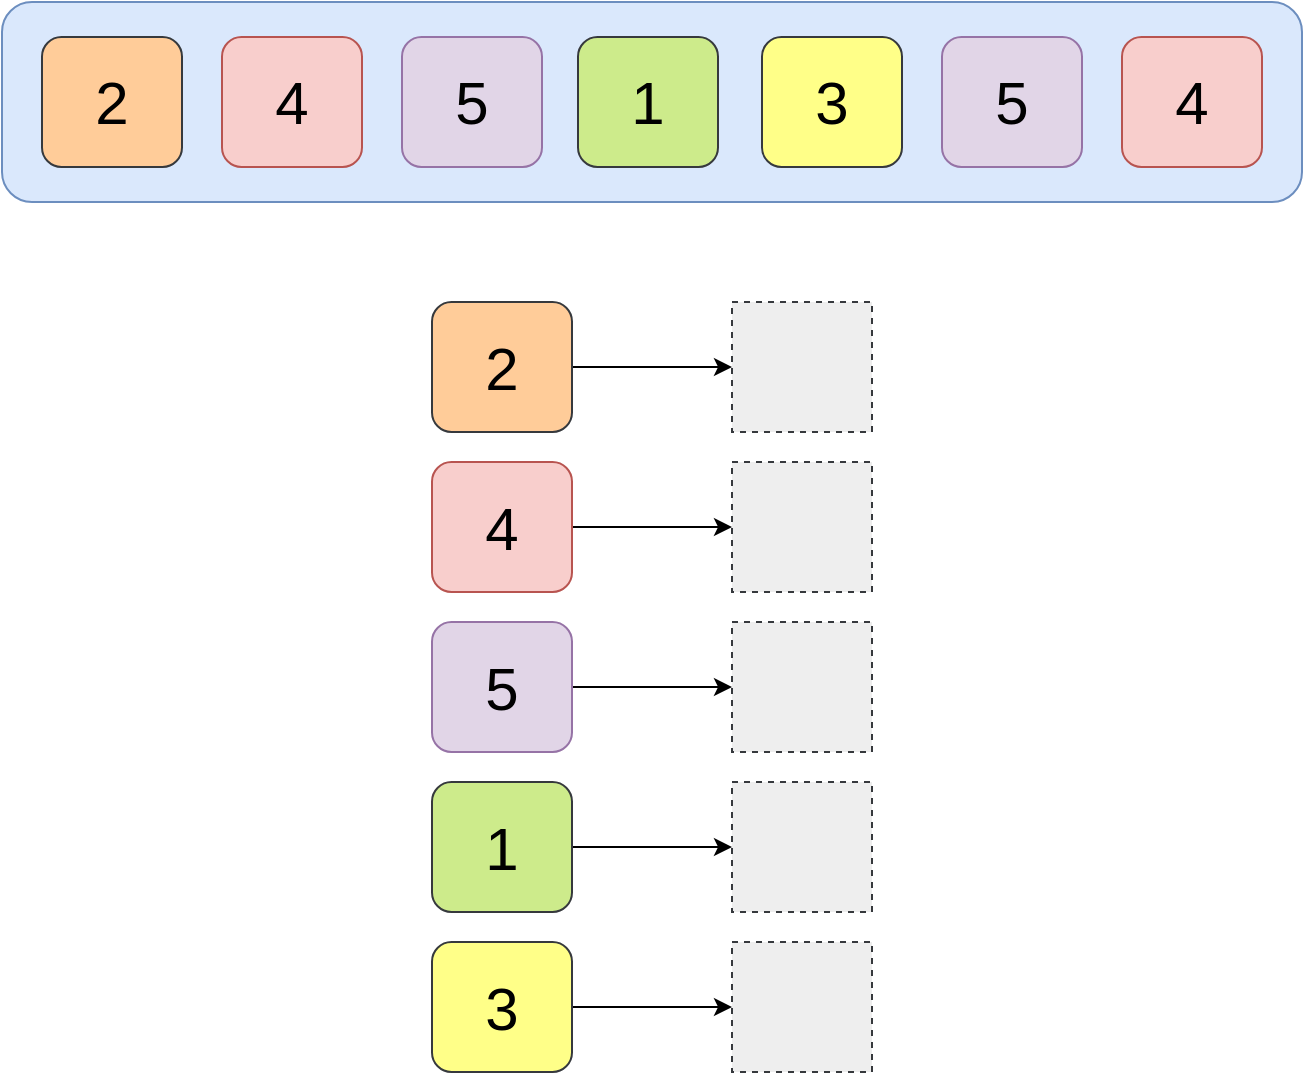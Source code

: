 <mxfile version="12.5.5" type="device"><diagram id="tXufgyyWB9b6YWiqJqKt" name="Page-1"><mxGraphModel dx="1320" dy="627" grid="1" gridSize="10" guides="1" tooltips="1" connect="1" arrows="1" fold="1" page="1" pageScale="1" pageWidth="827" pageHeight="1169" math="0" shadow="0"><root><mxCell id="0"/><mxCell id="1" parent="0"/><mxCell id="5yYqeO9Ygg4pYhTFfgu5-1" value="" style="rounded=1;whiteSpace=wrap;html=1;fillColor=#dae8fc;strokeColor=#6c8ebf;fontSize=15;" vertex="1" parent="1"><mxGeometry x="90" y="80" width="650" height="100" as="geometry"/></mxCell><mxCell id="5yYqeO9Ygg4pYhTFfgu5-3" value="2" style="rounded=1;whiteSpace=wrap;html=1;fontSize=30;fillColor=#ffcc99;strokeColor=#36393d;" vertex="1" parent="1"><mxGeometry x="110" y="97.5" width="70" height="65" as="geometry"/></mxCell><mxCell id="5yYqeO9Ygg4pYhTFfgu5-7" value="4" style="rounded=1;whiteSpace=wrap;html=1;fillColor=#f8cecc;strokeColor=#b85450;fontSize=30;" vertex="1" parent="1"><mxGeometry x="200" y="97.5" width="70" height="65" as="geometry"/></mxCell><mxCell id="5yYqeO9Ygg4pYhTFfgu5-8" value="5" style="rounded=1;whiteSpace=wrap;html=1;fillColor=#e1d5e7;strokeColor=#9673a6;fontSize=30;" vertex="1" parent="1"><mxGeometry x="290" y="97.5" width="70" height="65" as="geometry"/></mxCell><mxCell id="5yYqeO9Ygg4pYhTFfgu5-9" value="1" style="rounded=1;whiteSpace=wrap;html=1;fillColor=#cdeb8b;strokeColor=#36393d;fontSize=30;" vertex="1" parent="1"><mxGeometry x="378" y="97.5" width="70" height="65" as="geometry"/></mxCell><mxCell id="5yYqeO9Ygg4pYhTFfgu5-10" value="3" style="rounded=1;whiteSpace=wrap;html=1;fillColor=#ffff88;strokeColor=#36393d;fontSize=30;" vertex="1" parent="1"><mxGeometry x="470" y="97.5" width="70" height="65" as="geometry"/></mxCell><mxCell id="5yYqeO9Ygg4pYhTFfgu5-11" value="5" style="rounded=1;whiteSpace=wrap;html=1;fillColor=#e1d5e7;strokeColor=#9673a6;fontSize=30;" vertex="1" parent="1"><mxGeometry x="560" y="97.5" width="70" height="65" as="geometry"/></mxCell><mxCell id="5yYqeO9Ygg4pYhTFfgu5-12" value="4" style="rounded=1;whiteSpace=wrap;html=1;fillColor=#f8cecc;strokeColor=#b85450;fontSize=30;" vertex="1" parent="1"><mxGeometry x="650" y="97.5" width="70" height="65" as="geometry"/></mxCell><mxCell id="5yYqeO9Ygg4pYhTFfgu5-30" value="" style="edgeStyle=orthogonalEdgeStyle;rounded=0;orthogonalLoop=1;jettySize=auto;html=1;fontSize=60;" edge="1" parent="1" source="5yYqeO9Ygg4pYhTFfgu5-28" target="5yYqeO9Ygg4pYhTFfgu5-29"><mxGeometry relative="1" as="geometry"/></mxCell><mxCell id="5yYqeO9Ygg4pYhTFfgu5-28" value="2" style="rounded=1;whiteSpace=wrap;html=1;fontSize=30;fillColor=#ffcc99;strokeColor=#36393d;" vertex="1" parent="1"><mxGeometry x="305" y="230" width="70" height="65" as="geometry"/></mxCell><mxCell id="5yYqeO9Ygg4pYhTFfgu5-29" value="" style="rounded=0;whiteSpace=wrap;html=1;fontSize=30;fillColor=#eeeeee;strokeColor=#36393d;dashed=1;" vertex="1" parent="1"><mxGeometry x="455" y="230" width="70" height="65" as="geometry"/></mxCell><mxCell id="5yYqeO9Ygg4pYhTFfgu5-36" value="" style="edgeStyle=orthogonalEdgeStyle;rounded=0;orthogonalLoop=1;jettySize=auto;html=1;fontSize=60;" edge="1" parent="1" source="5yYqeO9Ygg4pYhTFfgu5-31" target="5yYqeO9Ygg4pYhTFfgu5-35"><mxGeometry relative="1" as="geometry"/></mxCell><mxCell id="5yYqeO9Ygg4pYhTFfgu5-31" value="4" style="rounded=1;whiteSpace=wrap;html=1;fillColor=#f8cecc;strokeColor=#b85450;fontSize=30;" vertex="1" parent="1"><mxGeometry x="305" y="310" width="70" height="65" as="geometry"/></mxCell><mxCell id="5yYqeO9Ygg4pYhTFfgu5-35" value="" style="rounded=0;whiteSpace=wrap;html=1;fillColor=#eeeeee;strokeColor=#36393d;fontSize=30;dashed=1;" vertex="1" parent="1"><mxGeometry x="455" y="310" width="70" height="65" as="geometry"/></mxCell><mxCell id="5yYqeO9Ygg4pYhTFfgu5-38" value="" style="edgeStyle=orthogonalEdgeStyle;rounded=0;orthogonalLoop=1;jettySize=auto;html=1;fontSize=60;" edge="1" parent="1" source="5yYqeO9Ygg4pYhTFfgu5-32" target="5yYqeO9Ygg4pYhTFfgu5-37"><mxGeometry relative="1" as="geometry"/></mxCell><mxCell id="5yYqeO9Ygg4pYhTFfgu5-32" value="5" style="rounded=1;whiteSpace=wrap;html=1;fillColor=#e1d5e7;strokeColor=#9673a6;fontSize=30;" vertex="1" parent="1"><mxGeometry x="305" y="390" width="70" height="65" as="geometry"/></mxCell><mxCell id="5yYqeO9Ygg4pYhTFfgu5-37" value="" style="rounded=0;whiteSpace=wrap;html=1;fillColor=#eeeeee;strokeColor=#36393d;fontSize=30;dashed=1;" vertex="1" parent="1"><mxGeometry x="455" y="390" width="70" height="65" as="geometry"/></mxCell><mxCell id="5yYqeO9Ygg4pYhTFfgu5-40" value="" style="edgeStyle=orthogonalEdgeStyle;rounded=0;orthogonalLoop=1;jettySize=auto;html=1;fontSize=60;" edge="1" parent="1" source="5yYqeO9Ygg4pYhTFfgu5-33" target="5yYqeO9Ygg4pYhTFfgu5-39"><mxGeometry relative="1" as="geometry"/></mxCell><mxCell id="5yYqeO9Ygg4pYhTFfgu5-33" value="1" style="rounded=1;whiteSpace=wrap;html=1;fillColor=#cdeb8b;strokeColor=#36393d;fontSize=30;" vertex="1" parent="1"><mxGeometry x="305" y="470" width="70" height="65" as="geometry"/></mxCell><mxCell id="5yYqeO9Ygg4pYhTFfgu5-39" value="" style="rounded=0;whiteSpace=wrap;html=1;fillColor=#eeeeee;strokeColor=#36393d;fontSize=30;dashed=1;" vertex="1" parent="1"><mxGeometry x="455" y="470" width="70" height="65" as="geometry"/></mxCell><mxCell id="5yYqeO9Ygg4pYhTFfgu5-42" value="" style="edgeStyle=orthogonalEdgeStyle;rounded=0;orthogonalLoop=1;jettySize=auto;html=1;fontSize=60;" edge="1" parent="1" source="5yYqeO9Ygg4pYhTFfgu5-34" target="5yYqeO9Ygg4pYhTFfgu5-41"><mxGeometry relative="1" as="geometry"/></mxCell><mxCell id="5yYqeO9Ygg4pYhTFfgu5-34" value="3" style="rounded=1;whiteSpace=wrap;html=1;fillColor=#ffff88;strokeColor=#36393d;fontSize=30;" vertex="1" parent="1"><mxGeometry x="305" y="550" width="70" height="65" as="geometry"/></mxCell><mxCell id="5yYqeO9Ygg4pYhTFfgu5-41" value="" style="rounded=0;whiteSpace=wrap;html=1;fillColor=#eeeeee;strokeColor=#36393d;fontSize=30;dashed=1;" vertex="1" parent="1"><mxGeometry x="455" y="550" width="70" height="65" as="geometry"/></mxCell></root></mxGraphModel></diagram></mxfile>